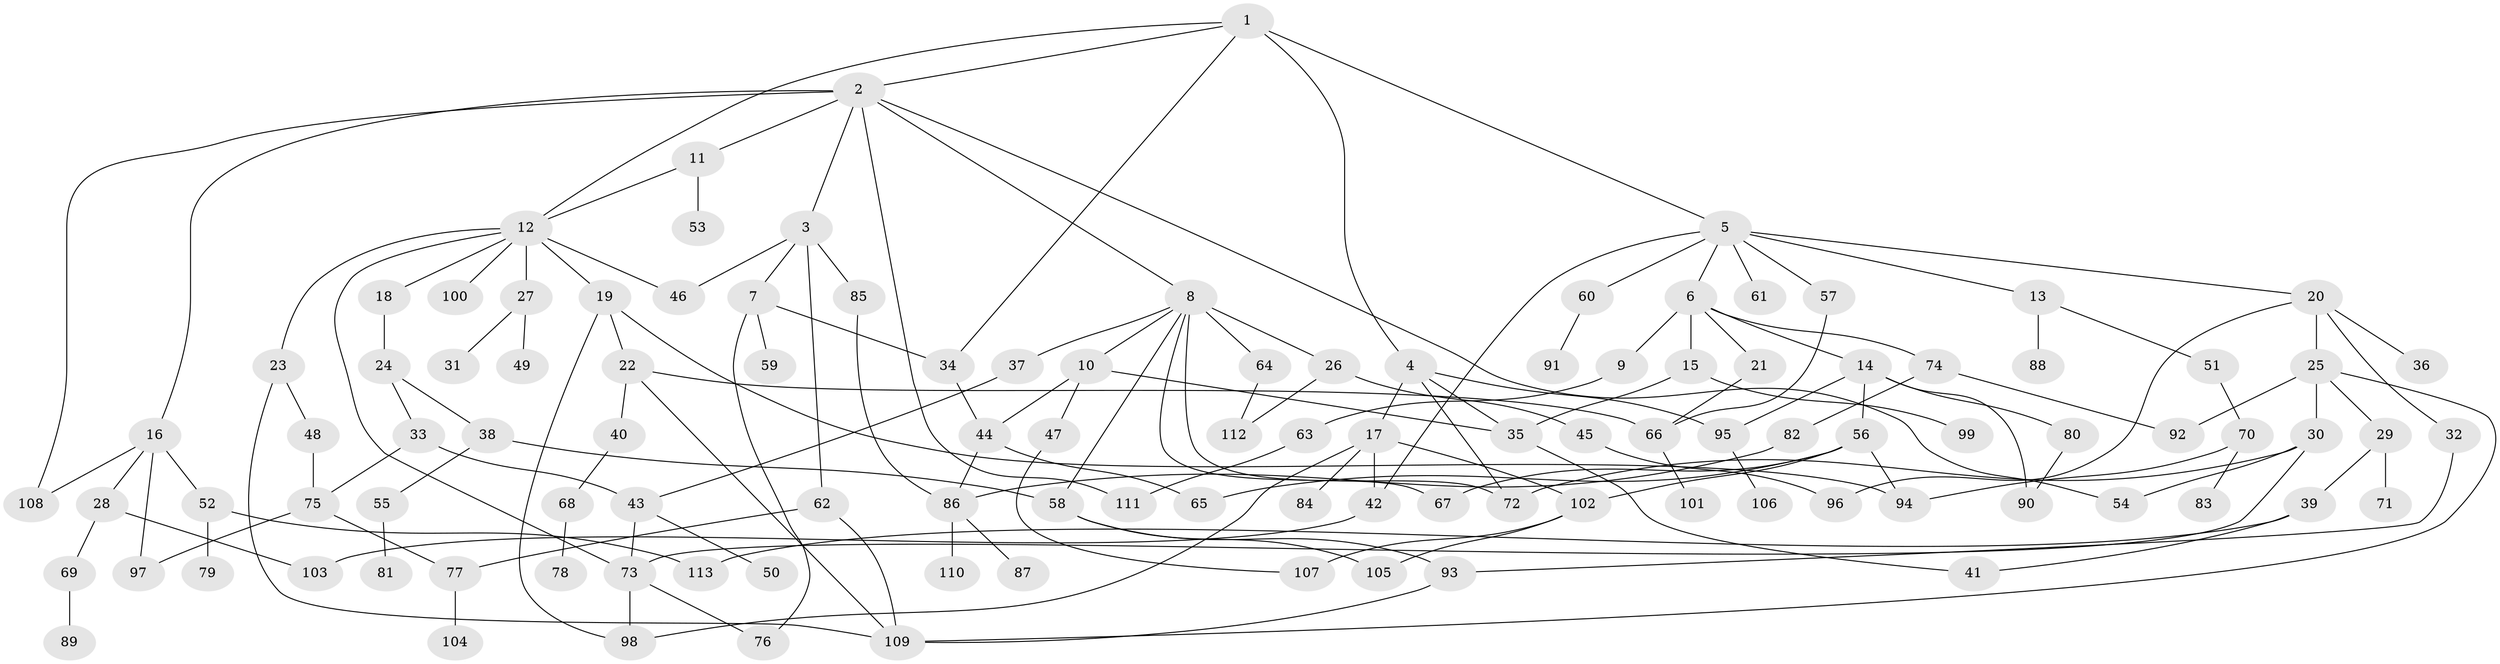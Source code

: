 // coarse degree distribution, {1: 0.5757575757575758, 6: 0.030303030303030304, 3: 0.15151515151515152, 5: 0.06060606060606061, 2: 0.09090909090909091, 7: 0.06060606060606061, 16: 0.030303030303030304}
// Generated by graph-tools (version 1.1) at 2025/45/03/04/25 21:45:23]
// undirected, 113 vertices, 158 edges
graph export_dot {
graph [start="1"]
  node [color=gray90,style=filled];
  1;
  2;
  3;
  4;
  5;
  6;
  7;
  8;
  9;
  10;
  11;
  12;
  13;
  14;
  15;
  16;
  17;
  18;
  19;
  20;
  21;
  22;
  23;
  24;
  25;
  26;
  27;
  28;
  29;
  30;
  31;
  32;
  33;
  34;
  35;
  36;
  37;
  38;
  39;
  40;
  41;
  42;
  43;
  44;
  45;
  46;
  47;
  48;
  49;
  50;
  51;
  52;
  53;
  54;
  55;
  56;
  57;
  58;
  59;
  60;
  61;
  62;
  63;
  64;
  65;
  66;
  67;
  68;
  69;
  70;
  71;
  72;
  73;
  74;
  75;
  76;
  77;
  78;
  79;
  80;
  81;
  82;
  83;
  84;
  85;
  86;
  87;
  88;
  89;
  90;
  91;
  92;
  93;
  94;
  95;
  96;
  97;
  98;
  99;
  100;
  101;
  102;
  103;
  104;
  105;
  106;
  107;
  108;
  109;
  110;
  111;
  112;
  113;
  1 -- 2;
  1 -- 4;
  1 -- 5;
  1 -- 12;
  1 -- 34;
  2 -- 3;
  2 -- 8;
  2 -- 11;
  2 -- 16;
  2 -- 54;
  2 -- 108;
  2 -- 111;
  3 -- 7;
  3 -- 62;
  3 -- 85;
  3 -- 46;
  4 -- 17;
  4 -- 72;
  4 -- 35;
  4 -- 95;
  5 -- 6;
  5 -- 13;
  5 -- 20;
  5 -- 42;
  5 -- 57;
  5 -- 60;
  5 -- 61;
  6 -- 9;
  6 -- 14;
  6 -- 15;
  6 -- 21;
  6 -- 74;
  7 -- 59;
  7 -- 34;
  7 -- 76;
  8 -- 10;
  8 -- 26;
  8 -- 37;
  8 -- 64;
  8 -- 58;
  8 -- 72;
  8 -- 67;
  9 -- 63;
  10 -- 44;
  10 -- 47;
  10 -- 35;
  11 -- 53;
  11 -- 12;
  12 -- 18;
  12 -- 19;
  12 -- 23;
  12 -- 27;
  12 -- 46;
  12 -- 100;
  12 -- 73;
  13 -- 51;
  13 -- 88;
  14 -- 56;
  14 -- 80;
  14 -- 95;
  14 -- 90;
  15 -- 35;
  15 -- 99;
  16 -- 28;
  16 -- 52;
  16 -- 108;
  16 -- 97;
  17 -- 84;
  17 -- 102;
  17 -- 98;
  17 -- 42;
  18 -- 24;
  19 -- 22;
  19 -- 94;
  19 -- 98;
  20 -- 25;
  20 -- 32;
  20 -- 36;
  20 -- 96;
  21 -- 66;
  22 -- 40;
  22 -- 109;
  22 -- 66;
  23 -- 48;
  23 -- 109;
  24 -- 33;
  24 -- 38;
  25 -- 29;
  25 -- 30;
  25 -- 109;
  25 -- 92;
  26 -- 45;
  26 -- 112;
  27 -- 31;
  27 -- 49;
  28 -- 69;
  28 -- 103;
  29 -- 39;
  29 -- 71;
  30 -- 72;
  30 -- 73;
  30 -- 54;
  32 -- 93;
  33 -- 43;
  33 -- 75;
  34 -- 44;
  35 -- 41;
  37 -- 43;
  38 -- 55;
  38 -- 58;
  39 -- 113;
  39 -- 41;
  40 -- 68;
  42 -- 103;
  43 -- 50;
  43 -- 73;
  44 -- 65;
  44 -- 86;
  45 -- 96;
  47 -- 107;
  48 -- 75;
  51 -- 70;
  52 -- 79;
  52 -- 113;
  55 -- 81;
  56 -- 67;
  56 -- 102;
  56 -- 65;
  56 -- 94;
  57 -- 66;
  58 -- 93;
  58 -- 105;
  60 -- 91;
  62 -- 77;
  62 -- 109;
  63 -- 111;
  64 -- 112;
  66 -- 101;
  68 -- 78;
  69 -- 89;
  70 -- 83;
  70 -- 94;
  73 -- 76;
  73 -- 98;
  74 -- 82;
  74 -- 92;
  75 -- 97;
  75 -- 77;
  77 -- 104;
  80 -- 90;
  82 -- 86;
  85 -- 86;
  86 -- 87;
  86 -- 110;
  93 -- 109;
  95 -- 106;
  102 -- 105;
  102 -- 107;
}
